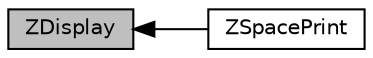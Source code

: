 digraph "ZDisplay"
{
  edge [fontname="Helvetica",fontsize="10",labelfontname="Helvetica",labelfontsize="10"];
  node [fontname="Helvetica",fontsize="10",shape=record];
  rankdir=LR;
  Node1 [label="ZSpacePrint",height=0.2,width=0.4,color="black", fillcolor="white", style="filled",URL="$group__z_space_print.html",tooltip="Collection of methods for console printing. "];
  Node0 [label="ZDisplay",height=0.2,width=0.4,color="black", fillcolor="grey75", style="filled", fontcolor="black"];
  Node0->Node1 [shape=plaintext, dir="back", style="solid"];
}
